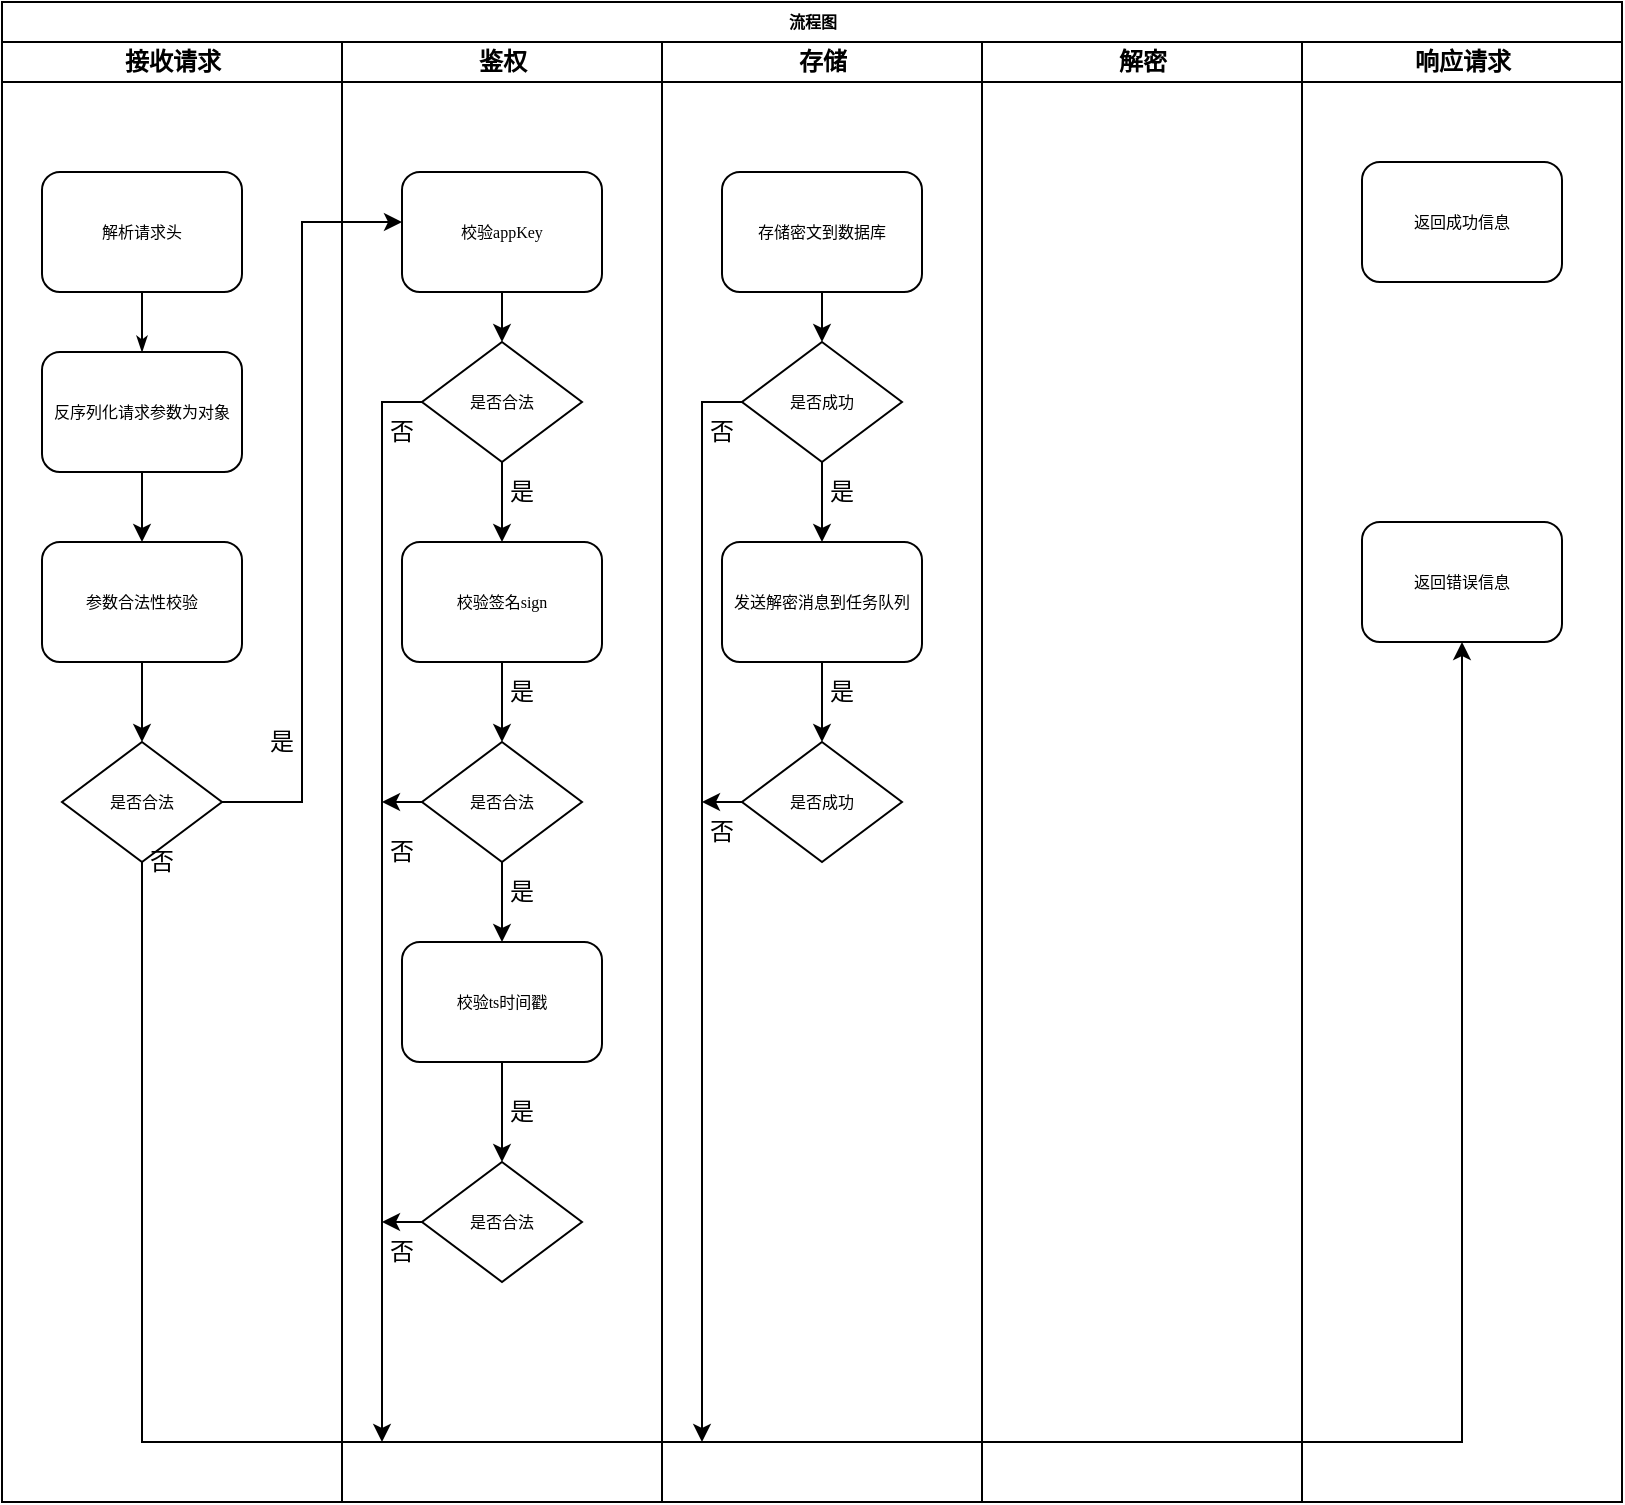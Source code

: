 <mxfile version="20.8.23" type="github">
  <diagram name="Page-1" id="74e2e168-ea6b-b213-b513-2b3c1d86103e">
    <mxGraphModel dx="1434" dy="764" grid="1" gridSize="10" guides="1" tooltips="1" connect="1" arrows="1" fold="1" page="1" pageScale="1" pageWidth="1100" pageHeight="850" background="none" math="0" shadow="0">
      <root>
        <mxCell id="0" />
        <mxCell id="1" parent="0" />
        <mxCell id="77e6c97f196da883-1" value="流程图" style="swimlane;html=1;childLayout=stackLayout;startSize=20;rounded=0;shadow=0;labelBackgroundColor=none;strokeWidth=1;fontFamily=Verdana;fontSize=8;align=center;" parent="1" vertex="1">
          <mxGeometry x="70" y="40" width="810" height="750" as="geometry" />
        </mxCell>
        <mxCell id="asibRYbvC8n6TS354WZj-12" value="" style="group" vertex="1" connectable="0" parent="77e6c97f196da883-1">
          <mxGeometry y="20" width="810" height="730" as="geometry" />
        </mxCell>
        <mxCell id="77e6c97f196da883-2" value="接收请求" style="swimlane;html=1;startSize=20;" parent="asibRYbvC8n6TS354WZj-12" vertex="1">
          <mxGeometry width="170" height="730" as="geometry" />
        </mxCell>
        <mxCell id="77e6c97f196da883-8" value="解析请求头" style="rounded=1;whiteSpace=wrap;html=1;shadow=0;labelBackgroundColor=none;strokeWidth=1;fontFamily=Verdana;fontSize=8;align=center;" parent="77e6c97f196da883-2" vertex="1">
          <mxGeometry x="20" y="65" width="100" height="60" as="geometry" />
        </mxCell>
        <mxCell id="asibRYbvC8n6TS354WZj-3" value="" style="edgeStyle=orthogonalEdgeStyle;rounded=0;orthogonalLoop=1;jettySize=auto;html=1;" edge="1" parent="77e6c97f196da883-2" source="77e6c97f196da883-9" target="asibRYbvC8n6TS354WZj-2">
          <mxGeometry relative="1" as="geometry" />
        </mxCell>
        <mxCell id="77e6c97f196da883-9" value="参数合法性校验" style="rounded=1;whiteSpace=wrap;html=1;shadow=0;labelBackgroundColor=none;strokeWidth=1;fontFamily=Verdana;fontSize=8;align=center;" parent="77e6c97f196da883-2" vertex="1">
          <mxGeometry x="20" y="250" width="100" height="60" as="geometry" />
        </mxCell>
        <mxCell id="asibRYbvC8n6TS354WZj-1" value="" style="edgeStyle=orthogonalEdgeStyle;rounded=0;orthogonalLoop=1;jettySize=auto;html=1;" edge="1" parent="77e6c97f196da883-2" source="77e6c97f196da883-11" target="77e6c97f196da883-9">
          <mxGeometry relative="1" as="geometry" />
        </mxCell>
        <mxCell id="77e6c97f196da883-11" value="反序列化请求参数为对象" style="rounded=1;whiteSpace=wrap;html=1;shadow=0;labelBackgroundColor=none;strokeWidth=1;fontFamily=Verdana;fontSize=8;align=center;" parent="77e6c97f196da883-2" vertex="1">
          <mxGeometry x="20" y="155" width="100" height="60" as="geometry" />
        </mxCell>
        <mxCell id="77e6c97f196da883-26" style="edgeStyle=orthogonalEdgeStyle;rounded=1;html=1;labelBackgroundColor=none;startArrow=none;startFill=0;startSize=5;endArrow=classicThin;endFill=1;endSize=5;jettySize=auto;orthogonalLoop=1;strokeWidth=1;fontFamily=Verdana;fontSize=8" parent="77e6c97f196da883-2" source="77e6c97f196da883-8" target="77e6c97f196da883-11" edge="1">
          <mxGeometry relative="1" as="geometry" />
        </mxCell>
        <mxCell id="asibRYbvC8n6TS354WZj-2" value="是否合法" style="rhombus;whiteSpace=wrap;html=1;rounded=0;shadow=0;labelBackgroundColor=none;strokeWidth=1;fontFamily=Verdana;fontSize=8;align=center;" vertex="1" parent="77e6c97f196da883-2">
          <mxGeometry x="30" y="350" width="80" height="60" as="geometry" />
        </mxCell>
        <mxCell id="asibRYbvC8n6TS354WZj-10" value="是" style="text;strokeColor=none;align=center;fillColor=none;html=1;verticalAlign=middle;whiteSpace=wrap;rounded=0;" vertex="1" parent="77e6c97f196da883-2">
          <mxGeometry x="110" y="335" width="60" height="30" as="geometry" />
        </mxCell>
        <mxCell id="asibRYbvC8n6TS354WZj-11" value="否" style="text;strokeColor=none;align=center;fillColor=none;html=1;verticalAlign=middle;whiteSpace=wrap;rounded=0;" vertex="1" parent="77e6c97f196da883-2">
          <mxGeometry x="50" y="395" width="60" height="30" as="geometry" />
        </mxCell>
        <mxCell id="77e6c97f196da883-3" value="鉴权" style="swimlane;html=1;startSize=20;" parent="asibRYbvC8n6TS354WZj-12" vertex="1">
          <mxGeometry x="170" width="160" height="730" as="geometry" />
        </mxCell>
        <mxCell id="asibRYbvC8n6TS354WZj-24" value="" style="edgeStyle=orthogonalEdgeStyle;rounded=0;orthogonalLoop=1;jettySize=auto;html=1;" edge="1" parent="77e6c97f196da883-3" source="77e6c97f196da883-10" target="asibRYbvC8n6TS354WZj-23">
          <mxGeometry relative="1" as="geometry" />
        </mxCell>
        <mxCell id="77e6c97f196da883-10" value="校验appKey" style="rounded=1;whiteSpace=wrap;html=1;shadow=0;labelBackgroundColor=none;strokeWidth=1;fontFamily=Verdana;fontSize=8;align=center;" parent="77e6c97f196da883-3" vertex="1">
          <mxGeometry x="30" y="65" width="100" height="60" as="geometry" />
        </mxCell>
        <mxCell id="asibRYbvC8n6TS354WZj-33" value="" style="edgeStyle=orthogonalEdgeStyle;rounded=0;orthogonalLoop=1;jettySize=auto;html=1;entryX=0.5;entryY=0;entryDx=0;entryDy=0;" edge="1" parent="77e6c97f196da883-3" source="asibRYbvC8n6TS354WZj-13" target="asibRYbvC8n6TS354WZj-30">
          <mxGeometry relative="1" as="geometry" />
        </mxCell>
        <mxCell id="asibRYbvC8n6TS354WZj-13" value="校验签名sign" style="rounded=1;whiteSpace=wrap;html=1;shadow=0;labelBackgroundColor=none;strokeWidth=1;fontFamily=Verdana;fontSize=8;align=center;" vertex="1" parent="77e6c97f196da883-3">
          <mxGeometry x="30" y="250" width="100" height="60" as="geometry" />
        </mxCell>
        <mxCell id="asibRYbvC8n6TS354WZj-39" value="" style="edgeStyle=orthogonalEdgeStyle;rounded=0;orthogonalLoop=1;jettySize=auto;html=1;" edge="1" parent="77e6c97f196da883-3" source="asibRYbvC8n6TS354WZj-16" target="asibRYbvC8n6TS354WZj-38">
          <mxGeometry relative="1" as="geometry" />
        </mxCell>
        <mxCell id="asibRYbvC8n6TS354WZj-16" value="校验ts时间戳" style="rounded=1;whiteSpace=wrap;html=1;shadow=0;labelBackgroundColor=none;strokeWidth=1;fontFamily=Verdana;fontSize=8;align=center;" vertex="1" parent="77e6c97f196da883-3">
          <mxGeometry x="30" y="450" width="100" height="60" as="geometry" />
        </mxCell>
        <mxCell id="asibRYbvC8n6TS354WZj-28" value="" style="edgeStyle=orthogonalEdgeStyle;rounded=0;orthogonalLoop=1;jettySize=auto;html=1;" edge="1" parent="77e6c97f196da883-3" source="asibRYbvC8n6TS354WZj-23" target="asibRYbvC8n6TS354WZj-13">
          <mxGeometry relative="1" as="geometry" />
        </mxCell>
        <mxCell id="asibRYbvC8n6TS354WZj-23" value="是否合法" style="rhombus;whiteSpace=wrap;html=1;rounded=0;shadow=0;labelBackgroundColor=none;strokeWidth=1;fontFamily=Verdana;fontSize=8;align=center;" vertex="1" parent="77e6c97f196da883-3">
          <mxGeometry x="40" y="150" width="80" height="60" as="geometry" />
        </mxCell>
        <mxCell id="asibRYbvC8n6TS354WZj-29" value="是" style="text;strokeColor=none;align=center;fillColor=none;html=1;verticalAlign=middle;whiteSpace=wrap;rounded=0;" vertex="1" parent="77e6c97f196da883-3">
          <mxGeometry x="60" y="210" width="60" height="30" as="geometry" />
        </mxCell>
        <mxCell id="asibRYbvC8n6TS354WZj-35" value="" style="edgeStyle=orthogonalEdgeStyle;rounded=0;orthogonalLoop=1;jettySize=auto;html=1;" edge="1" parent="77e6c97f196da883-3" source="asibRYbvC8n6TS354WZj-30" target="asibRYbvC8n6TS354WZj-16">
          <mxGeometry relative="1" as="geometry" />
        </mxCell>
        <mxCell id="asibRYbvC8n6TS354WZj-30" value="是否合法" style="rhombus;whiteSpace=wrap;html=1;rounded=0;shadow=0;labelBackgroundColor=none;strokeWidth=1;fontFamily=Verdana;fontSize=8;align=center;" vertex="1" parent="77e6c97f196da883-3">
          <mxGeometry x="40" y="350" width="80" height="60" as="geometry" />
        </mxCell>
        <mxCell id="asibRYbvC8n6TS354WZj-31" value="是" style="text;strokeColor=none;align=center;fillColor=none;html=1;verticalAlign=middle;whiteSpace=wrap;rounded=0;" vertex="1" parent="77e6c97f196da883-3">
          <mxGeometry x="60" y="310" width="60" height="30" as="geometry" />
        </mxCell>
        <mxCell id="asibRYbvC8n6TS354WZj-36" value="是" style="text;strokeColor=none;align=center;fillColor=none;html=1;verticalAlign=middle;whiteSpace=wrap;rounded=0;" vertex="1" parent="77e6c97f196da883-3">
          <mxGeometry x="60" y="410" width="60" height="30" as="geometry" />
        </mxCell>
        <mxCell id="asibRYbvC8n6TS354WZj-38" value="是否合法" style="rhombus;whiteSpace=wrap;html=1;rounded=0;shadow=0;labelBackgroundColor=none;strokeWidth=1;fontFamily=Verdana;fontSize=8;align=center;" vertex="1" parent="77e6c97f196da883-3">
          <mxGeometry x="40" y="560" width="80" height="60" as="geometry" />
        </mxCell>
        <mxCell id="asibRYbvC8n6TS354WZj-40" value="是" style="text;strokeColor=none;align=center;fillColor=none;html=1;verticalAlign=middle;whiteSpace=wrap;rounded=0;" vertex="1" parent="77e6c97f196da883-3">
          <mxGeometry x="60" y="520" width="60" height="30" as="geometry" />
        </mxCell>
        <mxCell id="asibRYbvC8n6TS354WZj-44" value="否" style="text;strokeColor=none;align=center;fillColor=none;html=1;verticalAlign=middle;whiteSpace=wrap;rounded=0;" vertex="1" parent="77e6c97f196da883-3">
          <mxGeometry y="390" width="60" height="30" as="geometry" />
        </mxCell>
        <mxCell id="asibRYbvC8n6TS354WZj-45" value="否" style="text;strokeColor=none;align=center;fillColor=none;html=1;verticalAlign=middle;whiteSpace=wrap;rounded=0;" vertex="1" parent="77e6c97f196da883-3">
          <mxGeometry y="180" width="60" height="30" as="geometry" />
        </mxCell>
        <mxCell id="asibRYbvC8n6TS354WZj-46" value="否" style="text;strokeColor=none;align=center;fillColor=none;html=1;verticalAlign=middle;whiteSpace=wrap;rounded=0;" vertex="1" parent="77e6c97f196da883-3">
          <mxGeometry y="590" width="60" height="30" as="geometry" />
        </mxCell>
        <mxCell id="77e6c97f196da883-4" value="存储" style="swimlane;html=1;startSize=20;" parent="asibRYbvC8n6TS354WZj-12" vertex="1">
          <mxGeometry x="330" width="160" height="730" as="geometry" />
        </mxCell>
        <mxCell id="asibRYbvC8n6TS354WZj-95" value="" style="edgeStyle=orthogonalEdgeStyle;rounded=0;orthogonalLoop=1;jettySize=auto;html=1;" edge="1" parent="77e6c97f196da883-4" source="asibRYbvC8n6TS354WZj-91" target="asibRYbvC8n6TS354WZj-94">
          <mxGeometry relative="1" as="geometry" />
        </mxCell>
        <mxCell id="asibRYbvC8n6TS354WZj-91" value="存储密文到数据库" style="rounded=1;whiteSpace=wrap;html=1;shadow=0;labelBackgroundColor=none;strokeWidth=1;fontFamily=Verdana;fontSize=8;align=center;" vertex="1" parent="77e6c97f196da883-4">
          <mxGeometry x="30" y="65" width="100" height="60" as="geometry" />
        </mxCell>
        <mxCell id="asibRYbvC8n6TS354WZj-97" value="" style="edgeStyle=orthogonalEdgeStyle;rounded=0;orthogonalLoop=1;jettySize=auto;html=1;" edge="1" parent="77e6c97f196da883-4" source="asibRYbvC8n6TS354WZj-94" target="asibRYbvC8n6TS354WZj-96">
          <mxGeometry relative="1" as="geometry" />
        </mxCell>
        <mxCell id="asibRYbvC8n6TS354WZj-94" value="是否成功" style="rhombus;whiteSpace=wrap;html=1;rounded=0;shadow=0;labelBackgroundColor=none;strokeWidth=1;fontFamily=Verdana;fontSize=8;align=center;" vertex="1" parent="77e6c97f196da883-4">
          <mxGeometry x="40" y="150" width="80" height="60" as="geometry" />
        </mxCell>
        <mxCell id="asibRYbvC8n6TS354WZj-104" value="" style="edgeStyle=orthogonalEdgeStyle;rounded=0;orthogonalLoop=1;jettySize=auto;html=1;" edge="1" parent="77e6c97f196da883-4" source="asibRYbvC8n6TS354WZj-96" target="asibRYbvC8n6TS354WZj-98">
          <mxGeometry relative="1" as="geometry" />
        </mxCell>
        <mxCell id="asibRYbvC8n6TS354WZj-96" value="发送解密消息到任务队列" style="rounded=1;whiteSpace=wrap;html=1;shadow=0;labelBackgroundColor=none;strokeWidth=1;fontFamily=Verdana;fontSize=8;align=center;" vertex="1" parent="77e6c97f196da883-4">
          <mxGeometry x="30" y="250" width="100" height="60" as="geometry" />
        </mxCell>
        <mxCell id="asibRYbvC8n6TS354WZj-98" value="是否成功" style="rhombus;whiteSpace=wrap;html=1;rounded=0;shadow=0;labelBackgroundColor=none;strokeWidth=1;fontFamily=Verdana;fontSize=8;align=center;" vertex="1" parent="77e6c97f196da883-4">
          <mxGeometry x="40" y="350" width="80" height="60" as="geometry" />
        </mxCell>
        <mxCell id="asibRYbvC8n6TS354WZj-99" value="是" style="text;strokeColor=none;align=center;fillColor=none;html=1;verticalAlign=middle;whiteSpace=wrap;rounded=0;" vertex="1" parent="77e6c97f196da883-4">
          <mxGeometry x="60" y="210" width="60" height="30" as="geometry" />
        </mxCell>
        <mxCell id="asibRYbvC8n6TS354WZj-101" value="否" style="text;strokeColor=none;align=center;fillColor=none;html=1;verticalAlign=middle;whiteSpace=wrap;rounded=0;" vertex="1" parent="77e6c97f196da883-4">
          <mxGeometry y="180" width="60" height="30" as="geometry" />
        </mxCell>
        <mxCell id="asibRYbvC8n6TS354WZj-103" value="否" style="text;strokeColor=none;align=center;fillColor=none;html=1;verticalAlign=middle;whiteSpace=wrap;rounded=0;" vertex="1" parent="77e6c97f196da883-4">
          <mxGeometry y="380" width="60" height="30" as="geometry" />
        </mxCell>
        <mxCell id="asibRYbvC8n6TS354WZj-106" value="是" style="text;strokeColor=none;align=center;fillColor=none;html=1;verticalAlign=middle;whiteSpace=wrap;rounded=0;" vertex="1" parent="77e6c97f196da883-4">
          <mxGeometry x="60" y="310" width="60" height="30" as="geometry" />
        </mxCell>
        <mxCell id="77e6c97f196da883-5" value="解密" style="swimlane;html=1;startSize=20;" parent="asibRYbvC8n6TS354WZj-12" vertex="1">
          <mxGeometry x="490" width="160" height="730" as="geometry">
            <mxRectangle x="480" y="20" width="40" height="730" as="alternateBounds" />
          </mxGeometry>
        </mxCell>
        <mxCell id="77e6c97f196da883-6" value="响应请求" style="swimlane;html=1;startSize=20;" parent="asibRYbvC8n6TS354WZj-12" vertex="1">
          <mxGeometry x="650" width="160" height="730" as="geometry" />
        </mxCell>
        <mxCell id="asibRYbvC8n6TS354WZj-6" value="返回错误信息" style="rounded=1;whiteSpace=wrap;html=1;shadow=0;labelBackgroundColor=none;strokeWidth=1;fontFamily=Verdana;fontSize=8;align=center;" vertex="1" parent="77e6c97f196da883-6">
          <mxGeometry x="30" y="240" width="100" height="60" as="geometry" />
        </mxCell>
        <mxCell id="asibRYbvC8n6TS354WZj-107" value="返回成功信息" style="rounded=1;whiteSpace=wrap;html=1;shadow=0;labelBackgroundColor=none;strokeWidth=1;fontFamily=Verdana;fontSize=8;align=center;" vertex="1" parent="77e6c97f196da883-6">
          <mxGeometry x="30" y="60" width="100" height="60" as="geometry" />
        </mxCell>
        <mxCell id="asibRYbvC8n6TS354WZj-8" value="" style="edgeStyle=orthogonalEdgeStyle;rounded=0;orthogonalLoop=1;jettySize=auto;html=1;exitX=1;exitY=0.5;exitDx=0;exitDy=0;" edge="1" parent="asibRYbvC8n6TS354WZj-12" source="asibRYbvC8n6TS354WZj-2" target="77e6c97f196da883-10">
          <mxGeometry relative="1" as="geometry">
            <Array as="points">
              <mxPoint x="150" y="380" />
              <mxPoint x="150" y="90" />
            </Array>
          </mxGeometry>
        </mxCell>
        <mxCell id="asibRYbvC8n6TS354WZj-9" value="" style="edgeStyle=orthogonalEdgeStyle;rounded=0;orthogonalLoop=1;jettySize=auto;html=1;" edge="1" parent="asibRYbvC8n6TS354WZj-12" source="asibRYbvC8n6TS354WZj-2" target="asibRYbvC8n6TS354WZj-6">
          <mxGeometry relative="1" as="geometry">
            <Array as="points">
              <mxPoint x="70" y="700" />
              <mxPoint x="730" y="700" />
            </Array>
          </mxGeometry>
        </mxCell>
        <mxCell id="asibRYbvC8n6TS354WZj-37" value="" style="edgeStyle=orthogonalEdgeStyle;rounded=0;orthogonalLoop=1;jettySize=auto;html=1;" edge="1" parent="asibRYbvC8n6TS354WZj-12" source="asibRYbvC8n6TS354WZj-23">
          <mxGeometry relative="1" as="geometry">
            <mxPoint x="190" y="700" as="targetPoint" />
          </mxGeometry>
        </mxCell>
        <mxCell id="asibRYbvC8n6TS354WZj-41" value="" style="edgeStyle=orthogonalEdgeStyle;rounded=0;orthogonalLoop=1;jettySize=auto;html=1;" edge="1" parent="asibRYbvC8n6TS354WZj-12" source="asibRYbvC8n6TS354WZj-30">
          <mxGeometry relative="1" as="geometry">
            <mxPoint x="190" y="380" as="targetPoint" />
          </mxGeometry>
        </mxCell>
        <mxCell id="asibRYbvC8n6TS354WZj-43" value="" style="edgeStyle=orthogonalEdgeStyle;rounded=0;orthogonalLoop=1;jettySize=auto;html=1;" edge="1" parent="asibRYbvC8n6TS354WZj-12" source="asibRYbvC8n6TS354WZj-38">
          <mxGeometry relative="1" as="geometry">
            <mxPoint x="190" y="590" as="targetPoint" />
          </mxGeometry>
        </mxCell>
        <mxCell id="asibRYbvC8n6TS354WZj-100" value="" style="edgeStyle=orthogonalEdgeStyle;rounded=0;orthogonalLoop=1;jettySize=auto;html=1;" edge="1" parent="asibRYbvC8n6TS354WZj-12" source="asibRYbvC8n6TS354WZj-94">
          <mxGeometry relative="1" as="geometry">
            <mxPoint x="350" y="700" as="targetPoint" />
          </mxGeometry>
        </mxCell>
        <mxCell id="asibRYbvC8n6TS354WZj-102" value="" style="edgeStyle=orthogonalEdgeStyle;rounded=0;orthogonalLoop=1;jettySize=auto;html=1;" edge="1" parent="asibRYbvC8n6TS354WZj-12" source="asibRYbvC8n6TS354WZj-98">
          <mxGeometry relative="1" as="geometry">
            <mxPoint x="350" y="380" as="targetPoint" />
          </mxGeometry>
        </mxCell>
      </root>
    </mxGraphModel>
  </diagram>
</mxfile>
